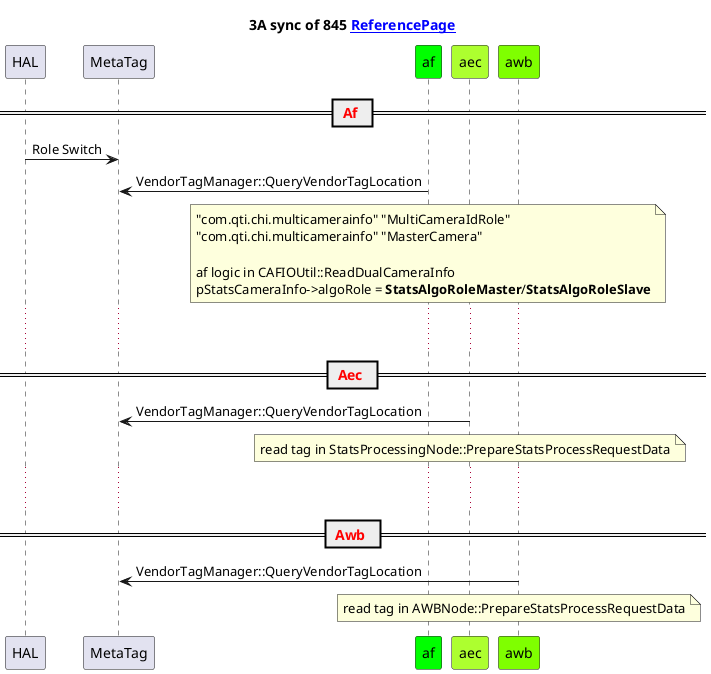 @startuml
title 3A sync of 845 [[https://confluence.qualcomm.com/confluence/display/3AWIDETELE/3A+Sync+Design ReferencePage]]

participant HAL
participant MetaTag
participant af #00ff00
participant aec #GreenYellow
participant awb #Chartreuse

== <color:red><size:14> Af </size></color> ==
HAL->MetaTag: Role Switch
af->MetaTag: VendorTagManager::QueryVendorTagLocation
note over af
"com.qti.chi.multicamerainfo" "MultiCameraIdRole"
"com.qti.chi.multicamerainfo" "MasterCamera"

af logic in CAFIOUtil::ReadDualCameraInfo
pStatsCameraInfo->algoRole = **StatsAlgoRoleMaster**/**StatsAlgoRoleSlave**
end note

... ...
== <color:red><size:14> Aec </size></color> ==
aec->MetaTag: VendorTagManager::QueryVendorTagLocation
note over aec
read tag in StatsProcessingNode::PrepareStatsProcessRequestData
end note

... ...
== <color:red><size:14> Awb </size></color> ==
awb->MetaTag: VendorTagManager::QueryVendorTagLocation
note over awb
read tag in AWBNode::PrepareStatsProcessRequestData
end note

@enduml
